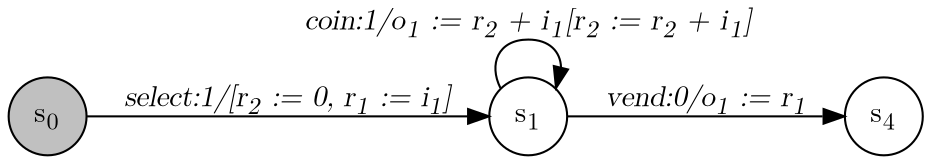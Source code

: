 digraph Inference_Answer{
    graph [rankdir="LR", fontname="Latin Modern Math"];
    node [color="black", fillcolor="white", shape="circle", style="filled", fontname="Latin Modern Math"];
    edge [fontname="Latin Modern Math"];

    s0[fillcolor="gray", label=<s<sub>0</sub>>];
    s1[label=<s<sub>1</sub>>];
    s4[label=<s<sub>4</sub>>];

    s0->s1[label=<<i>select:1/&#91;r<sub>2</sub> := 0, r<sub>1</sub> := i<sub>1</sub>&#93;</i>>];
    s1->s1[label=<<i>coin:1/o<sub>1</sub> := r<sub>2</sub> + i<sub>1</sub>&#91;r<sub>2</sub> := r<sub>2</sub> + i<sub>1</sub>&#93;</i>>];
    s1->s4[label=<<i>vend:0/o<sub>1</sub> := r<sub>1</sub></i>>];
}
